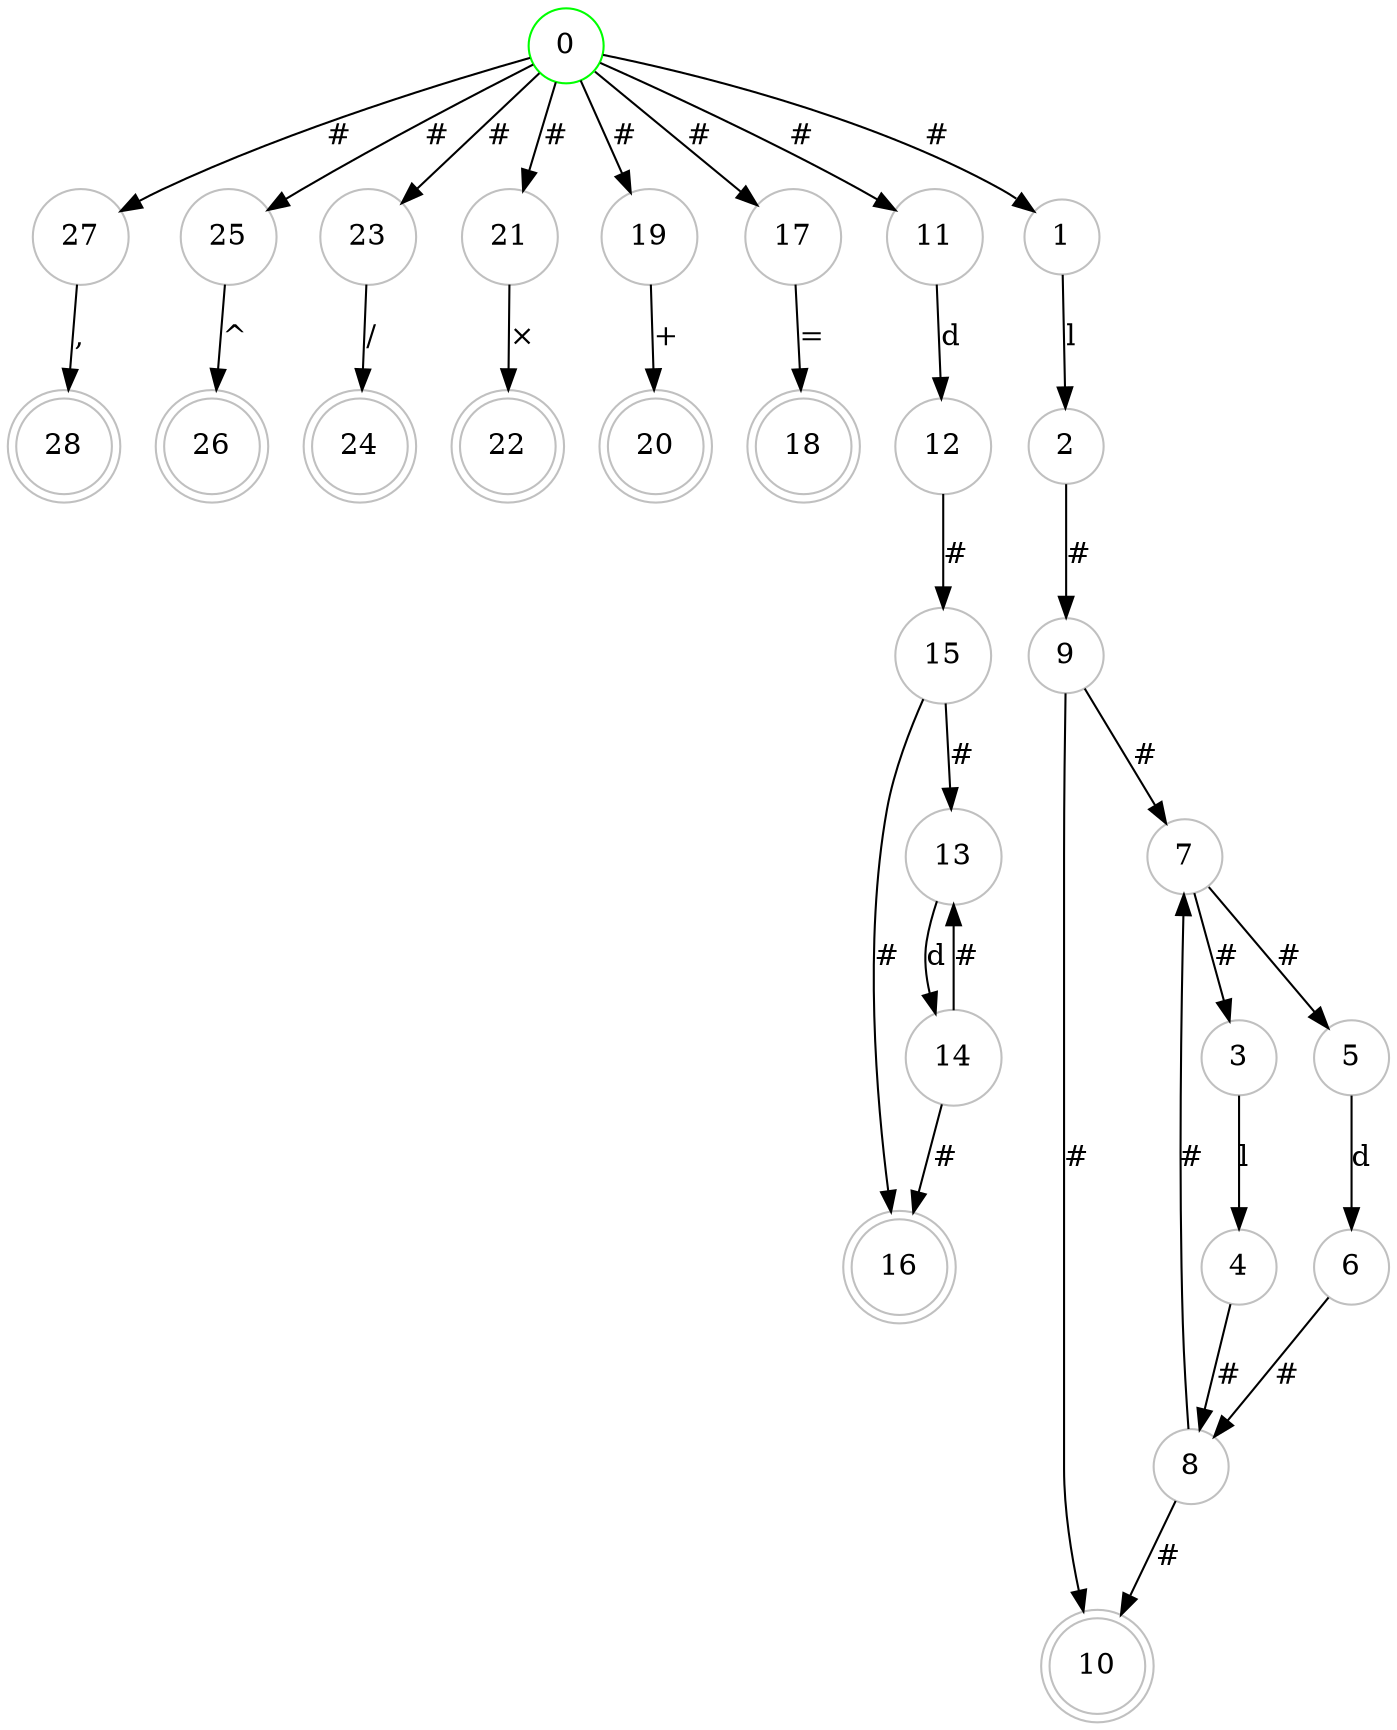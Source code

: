 digraph G {
	0 [label=0 color=green shape=circle]
	27 [label=27 color=grey shape=circle]
	0 -> 27 [label="#"]
	0 [label=0 color=green shape=circle]
	25 [label=25 color=grey shape=circle]
	0 -> 25 [label="#"]
	0 [label=0 color=green shape=circle]
	23 [label=23 color=grey shape=circle]
	0 -> 23 [label="#"]
	0 [label=0 color=green shape=circle]
	21 [label=21 color=grey shape=circle]
	0 -> 21 [label="#"]
	0 [label=0 color=green shape=circle]
	19 [label=19 color=grey shape=circle]
	0 -> 19 [label="#"]
	0 [label=0 color=green shape=circle]
	17 [label=17 color=grey shape=circle]
	0 -> 17 [label="#"]
	0 [label=0 color=green shape=circle]
	11 [label=11 color=grey shape=circle]
	0 -> 11 [label="#"]
	0 [label=0 color=green shape=circle]
	1 [label=1 color=grey shape=circle]
	0 -> 1 [label="#"]
	8 [label=8 color=grey shape=circle]
	10 [label=10 color=grey shape=doublecircle]
	8 -> 10 [label="#"]
	4 [label=4 color=grey shape=circle]
	8 [label=8 color=grey shape=circle]
	4 -> 8 [label="#"]
	3 [label=3 color=grey shape=circle]
	4 [label=4 color=grey shape=circle]
	3 -> 4 [label=l]
	6 [label=6 color=grey shape=circle]
	8 [label=8 color=grey shape=circle]
	6 -> 8 [label="#"]
	9 [label=9 color=grey shape=circle]
	7 [label=7 color=grey shape=circle]
	9 -> 7 [label="#"]
	7 [label=7 color=grey shape=circle]
	3 [label=3 color=grey shape=circle]
	7 -> 3 [label="#"]
	2 [label=2 color=grey shape=circle]
	9 [label=9 color=grey shape=circle]
	2 -> 9 [label="#"]
	1 [label=1 color=grey shape=circle]
	2 [label=2 color=grey shape=circle]
	1 -> 2 [label=l]
	9 [label=9 color=grey shape=circle]
	10 [label=10 color=grey shape=doublecircle]
	9 -> 10 [label="#"]
	5 [label=5 color=grey shape=circle]
	6 [label=6 color=grey shape=circle]
	5 -> 6 [label=d]
	7 [label=7 color=grey shape=circle]
	5 [label=5 color=grey shape=circle]
	7 -> 5 [label="#"]
	8 [label=8 color=grey shape=circle]
	7 [label=7 color=grey shape=circle]
	8 -> 7 [label="#"]
	11 [label=11 color=grey shape=circle]
	12 [label=12 color=grey shape=circle]
	11 -> 12 [label=d]
	15 [label=15 color=grey shape=circle]
	16 [label=16 color=grey shape=doublecircle]
	15 -> 16 [label="#"]
	14 [label=14 color=grey shape=circle]
	16 [label=16 color=grey shape=doublecircle]
	14 -> 16 [label="#"]
	14 [label=14 color=grey shape=circle]
	13 [label=13 color=grey shape=circle]
	14 -> 13 [label="#"]
	15 [label=15 color=grey shape=circle]
	13 [label=13 color=grey shape=circle]
	15 -> 13 [label="#"]
	12 [label=12 color=grey shape=circle]
	15 [label=15 color=grey shape=circle]
	12 -> 15 [label="#"]
	13 [label=13 color=grey shape=circle]
	14 [label=14 color=grey shape=circle]
	13 -> 14 [label=d]
	17 [label=17 color=grey shape=circle]
	18 [label=18 color=grey shape=doublecircle]
	17 -> 18 [label="="]
	19 [label=19 color=grey shape=circle]
	20 [label=20 color=grey shape=doublecircle]
	19 -> 20 [label="+"]
	21 [label=21 color=grey shape=circle]
	22 [label=22 color=grey shape=doublecircle]
	21 -> 22 [label="×"]
	23 [label=23 color=grey shape=circle]
	24 [label=24 color=grey shape=doublecircle]
	23 -> 24 [label="/"]
	25 [label=25 color=grey shape=circle]
	26 [label=26 color=grey shape=doublecircle]
	25 -> 26 [label="^"]
	27 [label=27 color=grey shape=circle]
	28 [label=28 color=grey shape=doublecircle]
	27 -> 28 [label=","]
}
